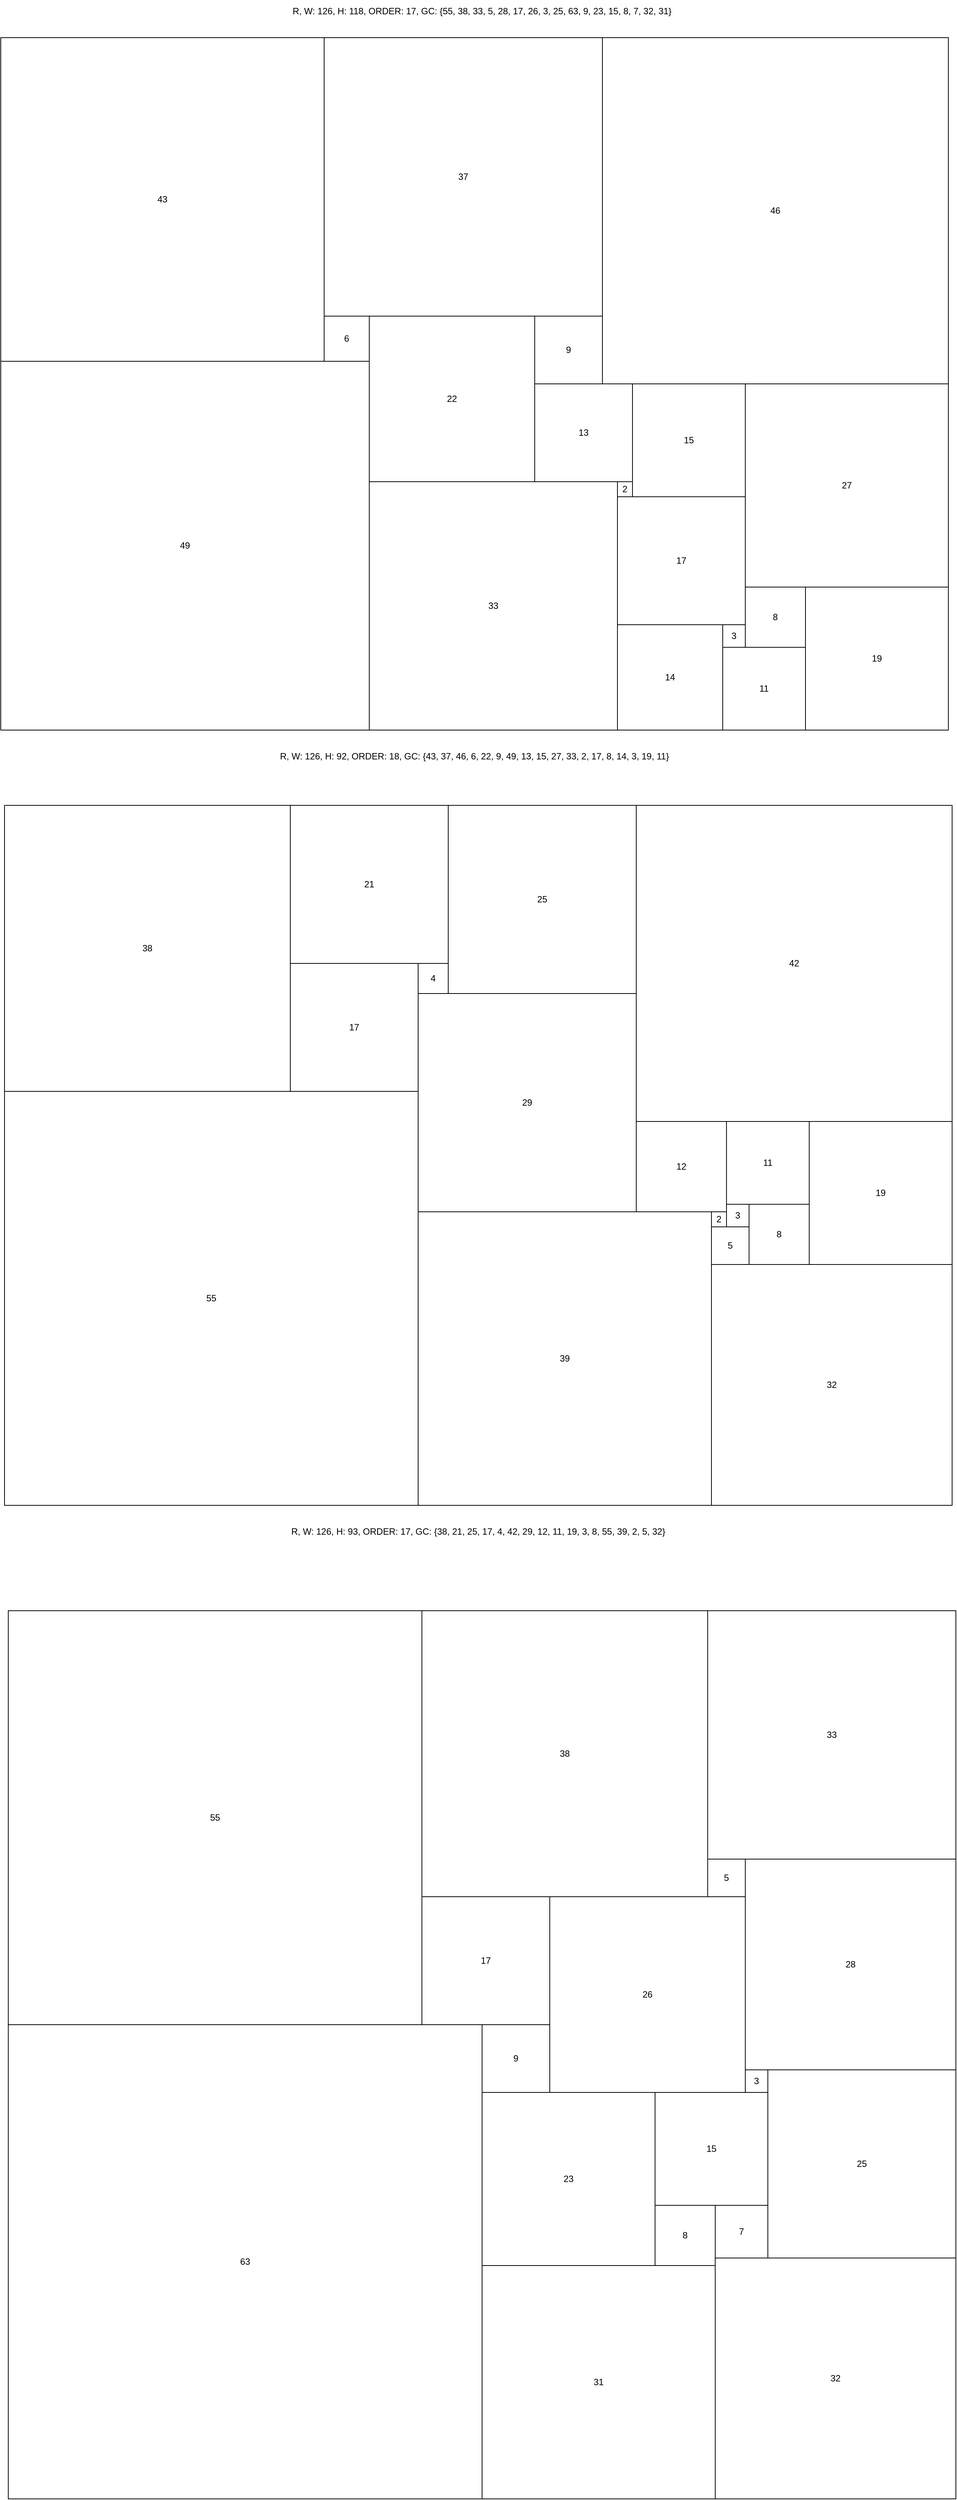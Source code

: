 <mxfile version="21.2.1" type="device">
  <diagram name="Page-1" id="H1nZVYqxkzLZFgEqRADx">
    <mxGraphModel dx="177" dy="3567" grid="1" gridSize="10" guides="1" tooltips="1" connect="1" arrows="1" fold="1" page="1" pageScale="1" pageWidth="850" pageHeight="1100" math="0" shadow="0">
      <root>
        <mxCell id="0" />
        <mxCell id="1" parent="0" />
        <mxCell id="AsBp8XiL8Dx4Y6rQVwFH-6113" value="R, W: 126, H: 118, ORDER: 17, GC: {55, 38, 33, 5, 28, 17, 26, 3, 25, 63, 9, 23, 15, 8, 7, 32, 31} " style="text;html=1;strokeColor=none;fillColor=none;align=center;verticalAlign=middle;whiteSpace=wrap;rounded=0;flipV=1;" parent="1" vertex="1">
          <mxGeometry x="2670" width="1260" height="30" as="geometry" />
        </mxCell>
        <mxCell id="mKbq_NIWzUgNMmpsChsE-4" value="" style="group;flipV=1;" vertex="1" connectable="0" parent="1">
          <mxGeometry x="2660" y="50" width="1270" height="3270" as="geometry" />
        </mxCell>
        <mxCell id="AsBp8XiL8Dx4Y6rQVwFH-6167" value="R, W: 126, H: 93, ORDER: 17, GC: {38, 21, 25, 17, 4, 42, 29, 12, 11, 19, 3, 8, 55, 39, 2, 5, 32} " style="text;html=1;strokeColor=none;fillColor=none;align=center;verticalAlign=middle;whiteSpace=wrap;rounded=0;" parent="mKbq_NIWzUgNMmpsChsE-4" vertex="1">
          <mxGeometry x="5" y="1970" width="1260" height="30" as="geometry" />
        </mxCell>
        <mxCell id="AsBp8XiL8Dx4Y6rQVwFH-7648" value="R, W: 126, H: 92, ORDER: 18, GC: {43, 37, 46, 6, 22, 9, 49, 13, 15, 27, 33, 2, 17, 8, 14, 3, 19, 11} " style="text;html=1;strokeColor=none;fillColor=none;align=center;verticalAlign=middle;whiteSpace=wrap;rounded=0;" parent="mKbq_NIWzUgNMmpsChsE-4" vertex="1">
          <mxGeometry y="940" width="1260" height="30" as="geometry" />
        </mxCell>
        <mxCell id="mKbq_NIWzUgNMmpsChsE-1" value="" style="group" vertex="1" connectable="0" parent="mKbq_NIWzUgNMmpsChsE-4">
          <mxGeometry x="10" y="2090" width="1260" height="1180" as="geometry" />
        </mxCell>
        <mxCell id="761dnnyQ54j-Cl0NHfQN-6114" value="55" style="rounded=0;whiteSpace=wrap;html=1;" parent="mKbq_NIWzUgNMmpsChsE-1" vertex="1">
          <mxGeometry width="550" height="550" as="geometry" />
        </mxCell>
        <mxCell id="761dnnyQ54j-Cl0NHfQN-6115" value="38" style="rounded=0;whiteSpace=wrap;html=1;" parent="mKbq_NIWzUgNMmpsChsE-1" vertex="1">
          <mxGeometry x="550" width="380" height="380" as="geometry" />
        </mxCell>
        <mxCell id="761dnnyQ54j-Cl0NHfQN-6116" value="33" style="rounded=0;whiteSpace=wrap;html=1;" parent="mKbq_NIWzUgNMmpsChsE-1" vertex="1">
          <mxGeometry x="930" width="330" height="330" as="geometry" />
        </mxCell>
        <mxCell id="761dnnyQ54j-Cl0NHfQN-6117" value="5" style="rounded=0;whiteSpace=wrap;html=1;" parent="mKbq_NIWzUgNMmpsChsE-1" vertex="1">
          <mxGeometry x="930" y="330" width="50" height="50" as="geometry" />
        </mxCell>
        <mxCell id="761dnnyQ54j-Cl0NHfQN-6118" value="28" style="rounded=0;whiteSpace=wrap;html=1;" parent="mKbq_NIWzUgNMmpsChsE-1" vertex="1">
          <mxGeometry x="980" y="330" width="280" height="280" as="geometry" />
        </mxCell>
        <mxCell id="761dnnyQ54j-Cl0NHfQN-6119" value="17" style="rounded=0;whiteSpace=wrap;html=1;" parent="mKbq_NIWzUgNMmpsChsE-1" vertex="1">
          <mxGeometry x="550" y="380" width="170" height="170" as="geometry" />
        </mxCell>
        <mxCell id="761dnnyQ54j-Cl0NHfQN-6120" value="26" style="rounded=0;whiteSpace=wrap;html=1;" parent="mKbq_NIWzUgNMmpsChsE-1" vertex="1">
          <mxGeometry x="720" y="380" width="260" height="260" as="geometry" />
        </mxCell>
        <mxCell id="761dnnyQ54j-Cl0NHfQN-6121" value="3" style="rounded=0;whiteSpace=wrap;html=1;" parent="mKbq_NIWzUgNMmpsChsE-1" vertex="1">
          <mxGeometry x="980" y="610" width="30" height="30" as="geometry" />
        </mxCell>
        <mxCell id="761dnnyQ54j-Cl0NHfQN-6122" value="25" style="rounded=0;whiteSpace=wrap;html=1;" parent="mKbq_NIWzUgNMmpsChsE-1" vertex="1">
          <mxGeometry x="1010" y="610" width="250" height="250" as="geometry" />
        </mxCell>
        <mxCell id="761dnnyQ54j-Cl0NHfQN-6123" value="63" style="rounded=0;whiteSpace=wrap;html=1;" parent="mKbq_NIWzUgNMmpsChsE-1" vertex="1">
          <mxGeometry y="550" width="630" height="630" as="geometry" />
        </mxCell>
        <mxCell id="761dnnyQ54j-Cl0NHfQN-6124" value="9" style="rounded=0;whiteSpace=wrap;html=1;" parent="mKbq_NIWzUgNMmpsChsE-1" vertex="1">
          <mxGeometry x="630" y="550" width="90" height="90" as="geometry" />
        </mxCell>
        <mxCell id="761dnnyQ54j-Cl0NHfQN-6125" value="23" style="rounded=0;whiteSpace=wrap;html=1;" parent="mKbq_NIWzUgNMmpsChsE-1" vertex="1">
          <mxGeometry x="630" y="640" width="230" height="230" as="geometry" />
        </mxCell>
        <mxCell id="761dnnyQ54j-Cl0NHfQN-6126" value="15" style="rounded=0;whiteSpace=wrap;html=1;" parent="mKbq_NIWzUgNMmpsChsE-1" vertex="1">
          <mxGeometry x="860" y="640" width="150" height="150" as="geometry" />
        </mxCell>
        <mxCell id="761dnnyQ54j-Cl0NHfQN-6127" value="8" style="rounded=0;whiteSpace=wrap;html=1;" parent="mKbq_NIWzUgNMmpsChsE-1" vertex="1">
          <mxGeometry x="860" y="790" width="80" height="80" as="geometry" />
        </mxCell>
        <mxCell id="761dnnyQ54j-Cl0NHfQN-6128" value="7" style="rounded=0;whiteSpace=wrap;html=1;" parent="mKbq_NIWzUgNMmpsChsE-1" vertex="1">
          <mxGeometry x="940" y="790" width="70" height="70" as="geometry" />
        </mxCell>
        <mxCell id="761dnnyQ54j-Cl0NHfQN-6129" value="32" style="rounded=0;whiteSpace=wrap;html=1;" parent="mKbq_NIWzUgNMmpsChsE-1" vertex="1">
          <mxGeometry x="940" y="860" width="320" height="320" as="geometry" />
        </mxCell>
        <mxCell id="761dnnyQ54j-Cl0NHfQN-6130" value="31" style="rounded=0;whiteSpace=wrap;html=1;" parent="mKbq_NIWzUgNMmpsChsE-1" vertex="1">
          <mxGeometry x="630" y="870" width="310" height="310" as="geometry" />
        </mxCell>
        <mxCell id="mKbq_NIWzUgNMmpsChsE-2" value="" style="group" vertex="1" connectable="0" parent="mKbq_NIWzUgNMmpsChsE-4">
          <mxGeometry x="5" y="1020" width="1260" height="930" as="geometry" />
        </mxCell>
        <mxCell id="761dnnyQ54j-Cl0NHfQN-6168" value="38" style="rounded=0;whiteSpace=wrap;html=1;" parent="mKbq_NIWzUgNMmpsChsE-2" vertex="1">
          <mxGeometry width="380" height="380" as="geometry" />
        </mxCell>
        <mxCell id="761dnnyQ54j-Cl0NHfQN-6169" value="21" style="rounded=0;whiteSpace=wrap;html=1;" parent="mKbq_NIWzUgNMmpsChsE-2" vertex="1">
          <mxGeometry x="380" width="210" height="210" as="geometry" />
        </mxCell>
        <mxCell id="761dnnyQ54j-Cl0NHfQN-6170" value="25" style="rounded=0;whiteSpace=wrap;html=1;" parent="mKbq_NIWzUgNMmpsChsE-2" vertex="1">
          <mxGeometry x="590" width="250" height="250" as="geometry" />
        </mxCell>
        <mxCell id="761dnnyQ54j-Cl0NHfQN-6171" value="17" style="rounded=0;whiteSpace=wrap;html=1;" parent="mKbq_NIWzUgNMmpsChsE-2" vertex="1">
          <mxGeometry x="380" y="210" width="170" height="170" as="geometry" />
        </mxCell>
        <mxCell id="761dnnyQ54j-Cl0NHfQN-6172" value="4" style="rounded=0;whiteSpace=wrap;html=1;" parent="mKbq_NIWzUgNMmpsChsE-2" vertex="1">
          <mxGeometry x="550" y="210" width="40" height="40" as="geometry" />
        </mxCell>
        <mxCell id="761dnnyQ54j-Cl0NHfQN-6173" value="42" style="rounded=0;whiteSpace=wrap;html=1;" parent="mKbq_NIWzUgNMmpsChsE-2" vertex="1">
          <mxGeometry x="840" width="420" height="420" as="geometry" />
        </mxCell>
        <mxCell id="761dnnyQ54j-Cl0NHfQN-6174" value="29" style="rounded=0;whiteSpace=wrap;html=1;" parent="mKbq_NIWzUgNMmpsChsE-2" vertex="1">
          <mxGeometry x="550" y="250" width="290" height="290" as="geometry" />
        </mxCell>
        <mxCell id="761dnnyQ54j-Cl0NHfQN-6175" value="12" style="rounded=0;whiteSpace=wrap;html=1;" parent="mKbq_NIWzUgNMmpsChsE-2" vertex="1">
          <mxGeometry x="840" y="420" width="120" height="120" as="geometry" />
        </mxCell>
        <mxCell id="761dnnyQ54j-Cl0NHfQN-6176" value="11" style="rounded=0;whiteSpace=wrap;html=1;" parent="mKbq_NIWzUgNMmpsChsE-2" vertex="1">
          <mxGeometry x="960" y="420" width="110" height="110" as="geometry" />
        </mxCell>
        <mxCell id="761dnnyQ54j-Cl0NHfQN-6177" value="19" style="rounded=0;whiteSpace=wrap;html=1;" parent="mKbq_NIWzUgNMmpsChsE-2" vertex="1">
          <mxGeometry x="1070" y="420" width="190" height="190" as="geometry" />
        </mxCell>
        <mxCell id="761dnnyQ54j-Cl0NHfQN-6178" value="3" style="rounded=0;whiteSpace=wrap;html=1;" parent="mKbq_NIWzUgNMmpsChsE-2" vertex="1">
          <mxGeometry x="960" y="530" width="30" height="30" as="geometry" />
        </mxCell>
        <mxCell id="761dnnyQ54j-Cl0NHfQN-6179" value="8" style="rounded=0;whiteSpace=wrap;html=1;" parent="mKbq_NIWzUgNMmpsChsE-2" vertex="1">
          <mxGeometry x="990" y="530" width="80" height="80" as="geometry" />
        </mxCell>
        <mxCell id="761dnnyQ54j-Cl0NHfQN-6180" value="55" style="rounded=0;whiteSpace=wrap;html=1;" parent="mKbq_NIWzUgNMmpsChsE-2" vertex="1">
          <mxGeometry y="380" width="550" height="550" as="geometry" />
        </mxCell>
        <mxCell id="761dnnyQ54j-Cl0NHfQN-6181" value="39" style="rounded=0;whiteSpace=wrap;html=1;" parent="mKbq_NIWzUgNMmpsChsE-2" vertex="1">
          <mxGeometry x="550" y="540" width="390" height="390" as="geometry" />
        </mxCell>
        <mxCell id="761dnnyQ54j-Cl0NHfQN-6182" value="2" style="rounded=0;whiteSpace=wrap;html=1;" parent="mKbq_NIWzUgNMmpsChsE-2" vertex="1">
          <mxGeometry x="940" y="540" width="20" height="20" as="geometry" />
        </mxCell>
        <mxCell id="761dnnyQ54j-Cl0NHfQN-6183" value="5" style="rounded=0;whiteSpace=wrap;html=1;" parent="mKbq_NIWzUgNMmpsChsE-2" vertex="1">
          <mxGeometry x="940" y="560" width="50" height="50" as="geometry" />
        </mxCell>
        <mxCell id="761dnnyQ54j-Cl0NHfQN-6184" value="32" style="rounded=0;whiteSpace=wrap;html=1;" parent="mKbq_NIWzUgNMmpsChsE-2" vertex="1">
          <mxGeometry x="940" y="610" width="320" height="320" as="geometry" />
        </mxCell>
        <mxCell id="mKbq_NIWzUgNMmpsChsE-3" value="" style="group" vertex="1" connectable="0" parent="mKbq_NIWzUgNMmpsChsE-4">
          <mxGeometry width="1260" height="920" as="geometry" />
        </mxCell>
        <mxCell id="761dnnyQ54j-Cl0NHfQN-7649" value="43" style="rounded=0;whiteSpace=wrap;html=1;" parent="mKbq_NIWzUgNMmpsChsE-3" vertex="1">
          <mxGeometry width="430" height="430" as="geometry" />
        </mxCell>
        <mxCell id="761dnnyQ54j-Cl0NHfQN-7650" value="37" style="rounded=0;whiteSpace=wrap;html=1;" parent="mKbq_NIWzUgNMmpsChsE-3" vertex="1">
          <mxGeometry x="430" width="370" height="370" as="geometry" />
        </mxCell>
        <mxCell id="761dnnyQ54j-Cl0NHfQN-7651" value="46" style="rounded=0;whiteSpace=wrap;html=1;" parent="mKbq_NIWzUgNMmpsChsE-3" vertex="1">
          <mxGeometry x="800" width="460" height="460" as="geometry" />
        </mxCell>
        <mxCell id="761dnnyQ54j-Cl0NHfQN-7652" value="6" style="rounded=0;whiteSpace=wrap;html=1;" parent="mKbq_NIWzUgNMmpsChsE-3" vertex="1">
          <mxGeometry x="430" y="370" width="60" height="60" as="geometry" />
        </mxCell>
        <mxCell id="761dnnyQ54j-Cl0NHfQN-7653" value="22" style="rounded=0;whiteSpace=wrap;html=1;" parent="mKbq_NIWzUgNMmpsChsE-3" vertex="1">
          <mxGeometry x="490" y="370" width="220" height="220" as="geometry" />
        </mxCell>
        <mxCell id="761dnnyQ54j-Cl0NHfQN-7654" value="9" style="rounded=0;whiteSpace=wrap;html=1;" parent="mKbq_NIWzUgNMmpsChsE-3" vertex="1">
          <mxGeometry x="710" y="370" width="90" height="90" as="geometry" />
        </mxCell>
        <mxCell id="761dnnyQ54j-Cl0NHfQN-7655" value="49" style="rounded=0;whiteSpace=wrap;html=1;" parent="mKbq_NIWzUgNMmpsChsE-3" vertex="1">
          <mxGeometry y="430" width="490" height="490" as="geometry" />
        </mxCell>
        <mxCell id="761dnnyQ54j-Cl0NHfQN-7656" value="13" style="rounded=0;whiteSpace=wrap;html=1;" parent="mKbq_NIWzUgNMmpsChsE-3" vertex="1">
          <mxGeometry x="710" y="460" width="130" height="130" as="geometry" />
        </mxCell>
        <mxCell id="761dnnyQ54j-Cl0NHfQN-7657" value="15" style="rounded=0;whiteSpace=wrap;html=1;" parent="mKbq_NIWzUgNMmpsChsE-3" vertex="1">
          <mxGeometry x="840" y="460" width="150" height="150" as="geometry" />
        </mxCell>
        <mxCell id="761dnnyQ54j-Cl0NHfQN-7658" value="27" style="rounded=0;whiteSpace=wrap;html=1;" parent="mKbq_NIWzUgNMmpsChsE-3" vertex="1">
          <mxGeometry x="990" y="460" width="270" height="270" as="geometry" />
        </mxCell>
        <mxCell id="761dnnyQ54j-Cl0NHfQN-7659" value="33" style="rounded=0;whiteSpace=wrap;html=1;" parent="mKbq_NIWzUgNMmpsChsE-3" vertex="1">
          <mxGeometry x="490" y="590" width="330" height="330" as="geometry" />
        </mxCell>
        <mxCell id="761dnnyQ54j-Cl0NHfQN-7660" value="2" style="rounded=0;whiteSpace=wrap;html=1;" parent="mKbq_NIWzUgNMmpsChsE-3" vertex="1">
          <mxGeometry x="820" y="590" width="20" height="20" as="geometry" />
        </mxCell>
        <mxCell id="761dnnyQ54j-Cl0NHfQN-7661" value="17" style="rounded=0;whiteSpace=wrap;html=1;" parent="mKbq_NIWzUgNMmpsChsE-3" vertex="1">
          <mxGeometry x="820" y="610" width="170" height="170" as="geometry" />
        </mxCell>
        <mxCell id="761dnnyQ54j-Cl0NHfQN-7662" value="8" style="rounded=0;whiteSpace=wrap;html=1;" parent="mKbq_NIWzUgNMmpsChsE-3" vertex="1">
          <mxGeometry x="990" y="730" width="80" height="80" as="geometry" />
        </mxCell>
        <mxCell id="761dnnyQ54j-Cl0NHfQN-7663" value="14" style="rounded=0;whiteSpace=wrap;html=1;" parent="mKbq_NIWzUgNMmpsChsE-3" vertex="1">
          <mxGeometry x="820" y="780" width="140" height="140" as="geometry" />
        </mxCell>
        <mxCell id="761dnnyQ54j-Cl0NHfQN-7664" value="3" style="rounded=0;whiteSpace=wrap;html=1;" parent="mKbq_NIWzUgNMmpsChsE-3" vertex="1">
          <mxGeometry x="960" y="780" width="30" height="30" as="geometry" />
        </mxCell>
        <mxCell id="761dnnyQ54j-Cl0NHfQN-7665" value="19" style="rounded=0;whiteSpace=wrap;html=1;" parent="mKbq_NIWzUgNMmpsChsE-3" vertex="1">
          <mxGeometry x="1070" y="730" width="190" height="190" as="geometry" />
        </mxCell>
        <mxCell id="761dnnyQ54j-Cl0NHfQN-7666" value="11" style="rounded=0;whiteSpace=wrap;html=1;" parent="mKbq_NIWzUgNMmpsChsE-3" vertex="1">
          <mxGeometry x="960" y="810" width="110" height="110" as="geometry" />
        </mxCell>
      </root>
    </mxGraphModel>
  </diagram>
</mxfile>
